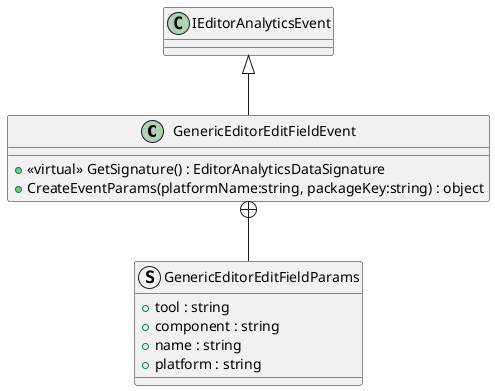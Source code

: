 @startuml
class GenericEditorEditFieldEvent {
    + <<virtual>> GetSignature() : EditorAnalyticsDataSignature
    + CreateEventParams(platformName:string, packageKey:string) : object
}
struct GenericEditorEditFieldParams {
    + tool : string
    + component : string
    + name : string
    + platform : string
}
IEditorAnalyticsEvent <|-- GenericEditorEditFieldEvent
GenericEditorEditFieldEvent +-- GenericEditorEditFieldParams
@enduml
